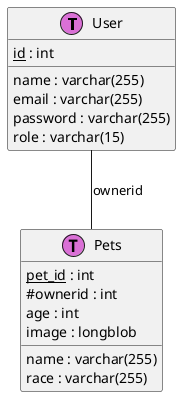 @startuml
!define Table(name,desc) class name as "desc" << (T,orchid) >>
!define primary_key(x) <u>x</u>
!define foreign_key(x) #x

skinparam classAttributeIconSize 0

Table(user, "User") {
    primary_key(id) : int
    name : varchar(255)
    email : varchar(255)
    password : varchar(255)
    role : varchar(15)
}

Table(pets, "Pets") {
    primary_key(pet_id) : int
    foreign_key(ownerid) : int
    age : int
    name : varchar(255)
    race : varchar(255)
    image : longblob
}

user -- pets : ownerid
@enduml
